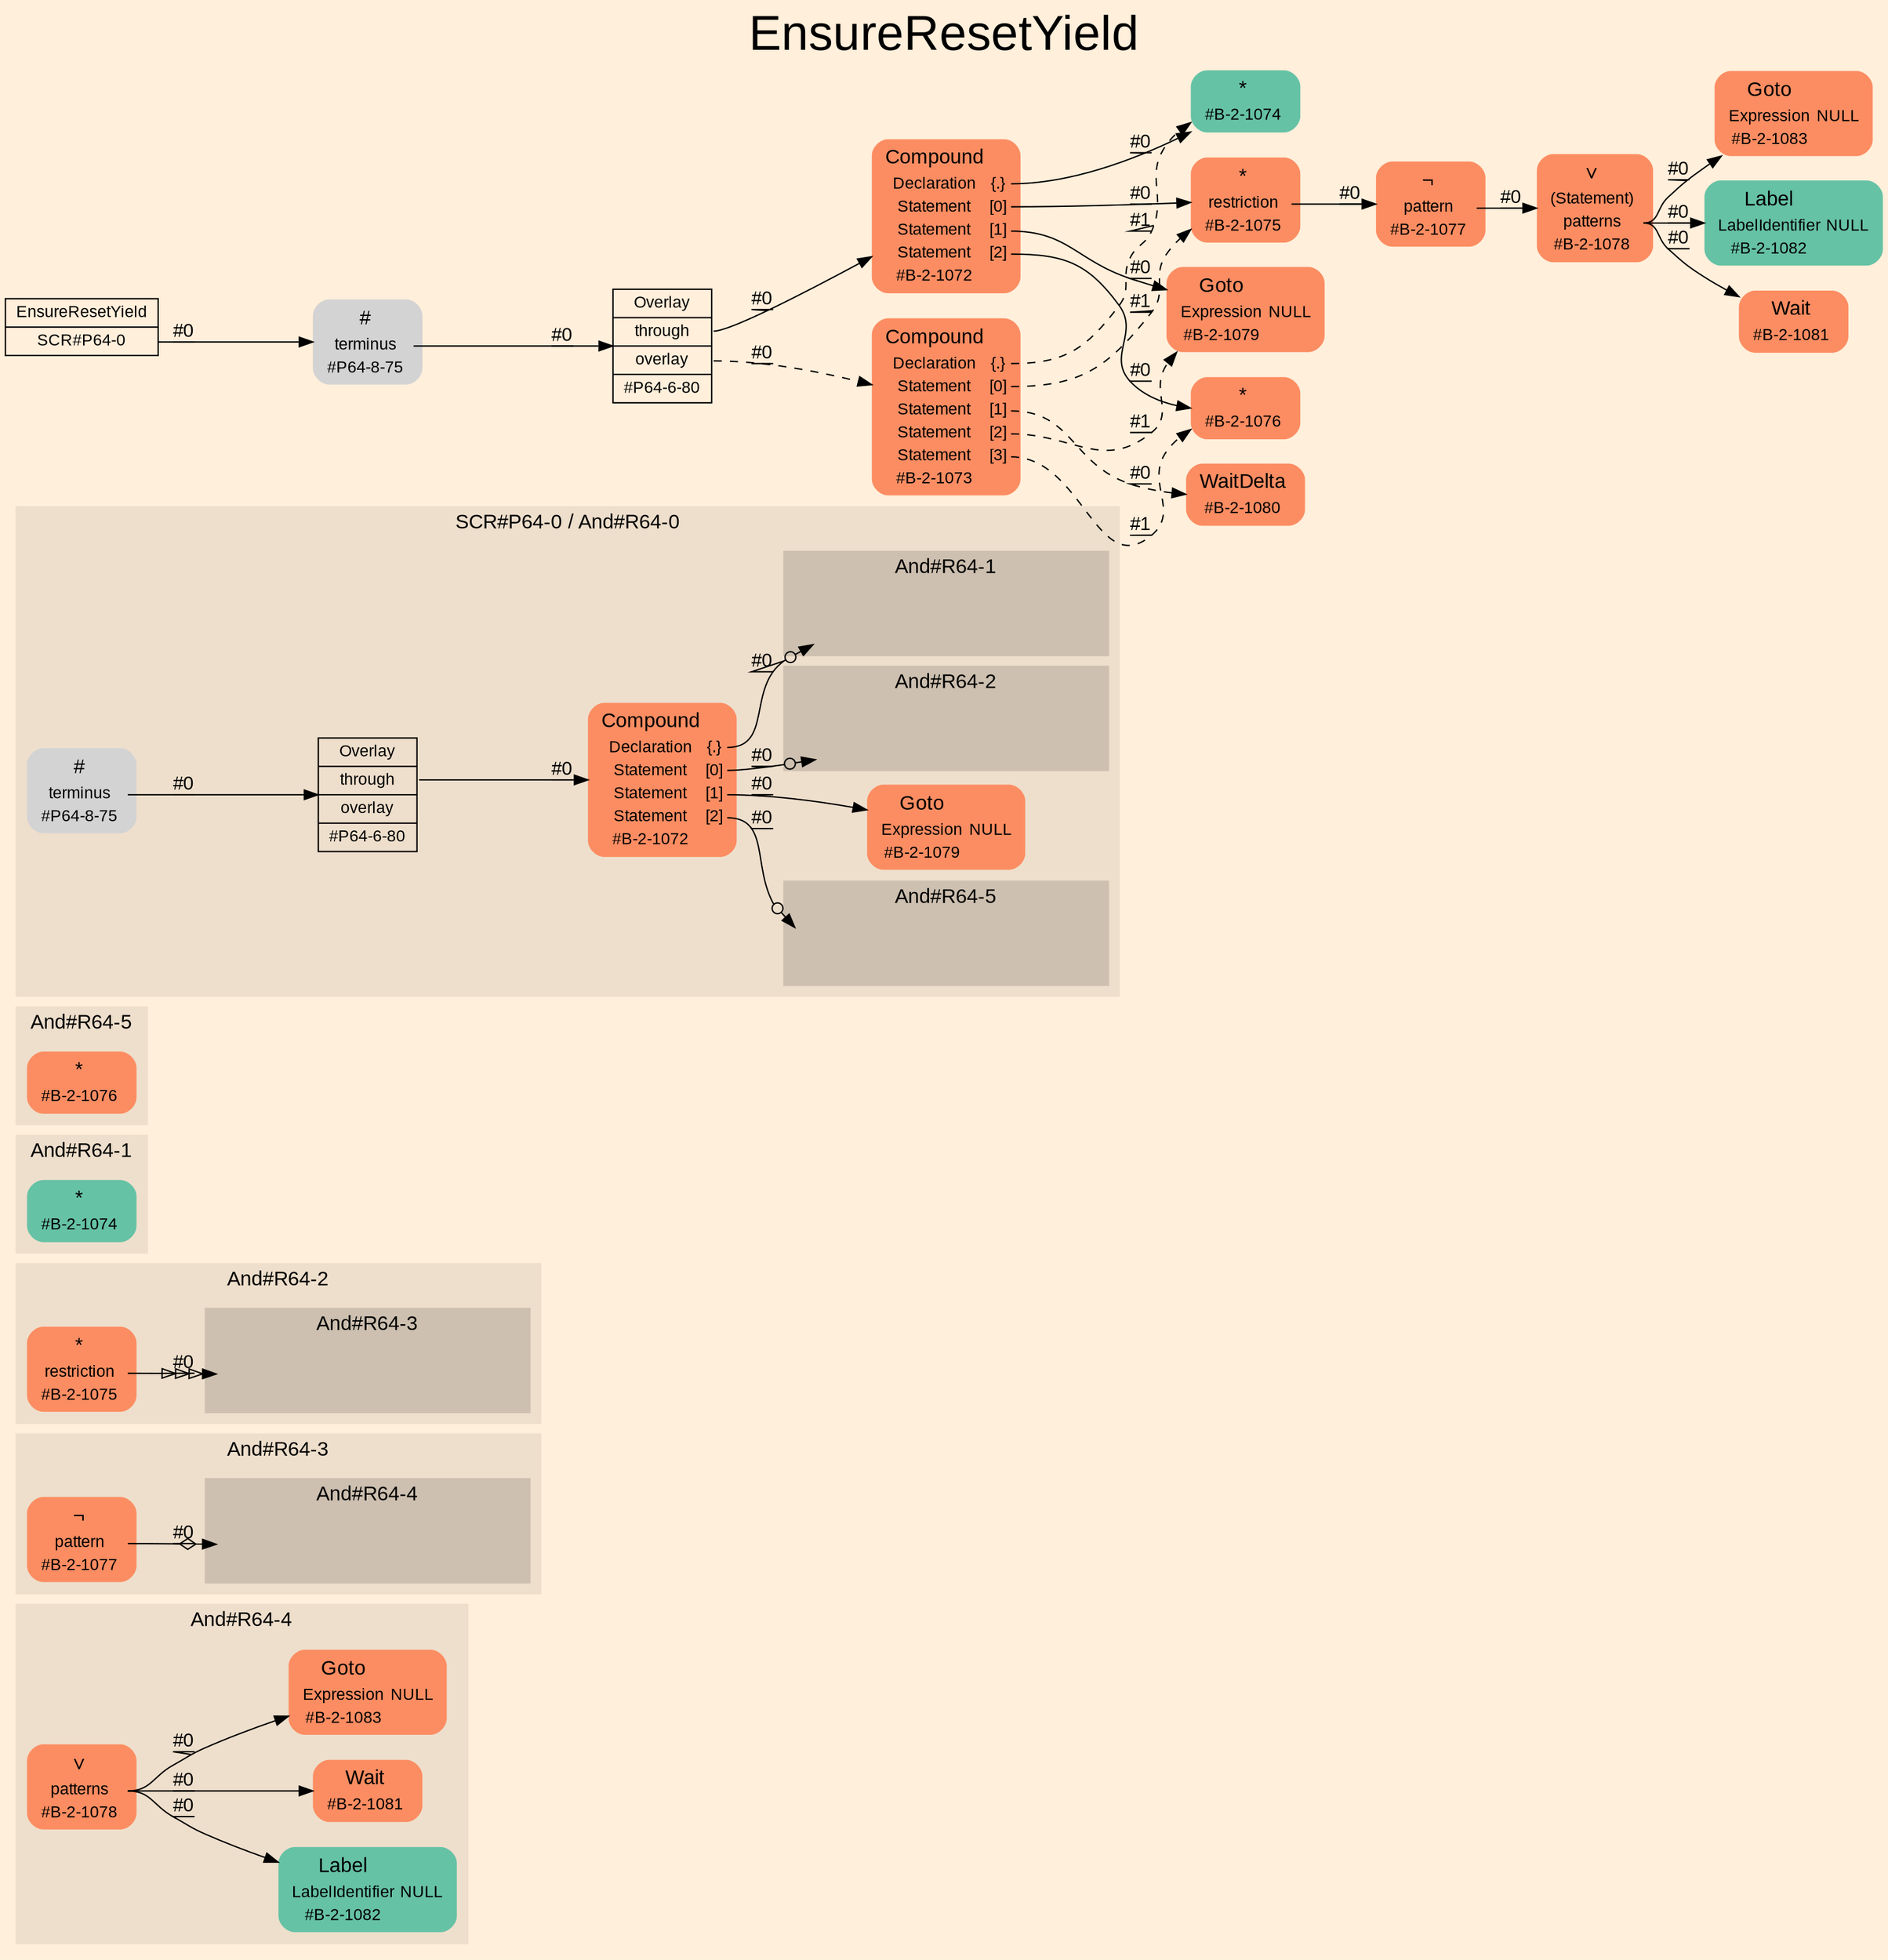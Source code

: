 digraph "EnsureResetYield" {
label = "EnsureResetYield"
labelloc = t
fontsize = "36"
graph [
    rankdir = "LR"
    ranksep = 0.3
    bgcolor = antiquewhite1
    color = black
    fontcolor = black
    fontname = "Arial"
];
node [
    fontname = "Arial"
];
edge [
    fontname = "Arial"
];

// -------------------- figure And#R64-4 --------------------
// -------- region And#R64-4 ----------
subgraph "clusterAnd#R64-4" {
    label = "And#R64-4"
    style = "filled"
    color = antiquewhite2
    fontsize = "15"
    "And#R64-4/#B-2-1081" [
        // -------- block And#R64-4/#B-2-1081 ----------
        shape = "plaintext"
        fillcolor = "/set28/2"
        label = <<TABLE BORDER="0" CELLBORDER="0" CELLSPACING="0">
         <TR><TD><FONT POINT-SIZE="15.0">Wait</FONT></TD><TD></TD></TR>
         <TR><TD>#B-2-1081</TD><TD PORT="port0"></TD></TR>
        </TABLE>>
        style = "rounded,filled"
        fontsize = "12"
    ];
    
    "And#R64-4/#B-2-1078" [
        // -------- block And#R64-4/#B-2-1078 ----------
        shape = "plaintext"
        fillcolor = "/set28/2"
        label = <<TABLE BORDER="0" CELLBORDER="0" CELLSPACING="0">
         <TR><TD><FONT POINT-SIZE="15.0">∨</FONT></TD><TD></TD></TR>
         <TR><TD>patterns</TD><TD PORT="port0"></TD></TR>
         <TR><TD>#B-2-1078</TD><TD PORT="port1"></TD></TR>
        </TABLE>>
        style = "rounded,filled"
        fontsize = "12"
    ];
    
    "And#R64-4/#B-2-1083" [
        // -------- block And#R64-4/#B-2-1083 ----------
        shape = "plaintext"
        fillcolor = "/set28/2"
        label = <<TABLE BORDER="0" CELLBORDER="0" CELLSPACING="0">
         <TR><TD><FONT POINT-SIZE="15.0">Goto</FONT></TD><TD></TD></TR>
         <TR><TD>Expression</TD><TD PORT="port0">NULL</TD></TR>
         <TR><TD>#B-2-1083</TD><TD PORT="port1"></TD></TR>
        </TABLE>>
        style = "rounded,filled"
        fontsize = "12"
    ];
    
    "And#R64-4/#B-2-1082" [
        // -------- block And#R64-4/#B-2-1082 ----------
        shape = "plaintext"
        fillcolor = "/set28/1"
        label = <<TABLE BORDER="0" CELLBORDER="0" CELLSPACING="0">
         <TR><TD><FONT POINT-SIZE="15.0">Label</FONT></TD><TD></TD></TR>
         <TR><TD>LabelIdentifier</TD><TD PORT="port0">NULL</TD></TR>
         <TR><TD>#B-2-1082</TD><TD PORT="port1"></TD></TR>
        </TABLE>>
        style = "rounded,filled"
        fontsize = "12"
    ];
    
}

"And#R64-4/#B-2-1078":port0 -> "And#R64-4/#B-2-1083" [
    label = "#0"
    decorate = true
    color = black
    fontcolor = black
];

"And#R64-4/#B-2-1078":port0 -> "And#R64-4/#B-2-1082" [
    label = "#0"
    decorate = true
    color = black
    fontcolor = black
];

"And#R64-4/#B-2-1078":port0 -> "And#R64-4/#B-2-1081" [
    label = "#0"
    decorate = true
    color = black
    fontcolor = black
];


// -------------------- figure And#R64-3 --------------------
// -------- region And#R64-3 ----------
subgraph "clusterAnd#R64-3" {
    label = "And#R64-3"
    style = "filled"
    color = antiquewhite2
    fontsize = "15"
    "And#R64-3/#B-2-1077" [
        // -------- block And#R64-3/#B-2-1077 ----------
        shape = "plaintext"
        fillcolor = "/set28/2"
        label = <<TABLE BORDER="0" CELLBORDER="0" CELLSPACING="0">
         <TR><TD><FONT POINT-SIZE="15.0">¬</FONT></TD><TD></TD></TR>
         <TR><TD>pattern</TD><TD PORT="port0"></TD></TR>
         <TR><TD>#B-2-1077</TD><TD PORT="port1"></TD></TR>
        </TABLE>>
        style = "rounded,filled"
        fontsize = "12"
    ];
    
    // -------- region And#R64-3/And#R64-4 ----------
    subgraph "clusterAnd#R64-3/And#R64-4" {
        label = "And#R64-4"
        style = "filled"
        color = antiquewhite3
        fontsize = "15"
        "And#R64-3/And#R64-4/#B-2-1078" [
            // -------- block And#R64-3/And#R64-4/#B-2-1078 ----------
            shape = none
            fillcolor = "/set28/2"
            style = "invisible"
        ];
        
    }
    
}

"And#R64-3/#B-2-1077":port0 -> "And#R64-3/And#R64-4/#B-2-1078" [
    arrowhead="normalnoneodiamond"
    label = "#0"
    decorate = true
    color = black
    fontcolor = black
];


// -------------------- figure And#R64-2 --------------------
// -------- region And#R64-2 ----------
subgraph "clusterAnd#R64-2" {
    label = "And#R64-2"
    style = "filled"
    color = antiquewhite2
    fontsize = "15"
    "And#R64-2/#B-2-1075" [
        // -------- block And#R64-2/#B-2-1075 ----------
        shape = "plaintext"
        fillcolor = "/set28/2"
        label = <<TABLE BORDER="0" CELLBORDER="0" CELLSPACING="0">
         <TR><TD><FONT POINT-SIZE="15.0">*</FONT></TD><TD></TD></TR>
         <TR><TD>restriction</TD><TD PORT="port0"></TD></TR>
         <TR><TD>#B-2-1075</TD><TD PORT="port1"></TD></TR>
        </TABLE>>
        style = "rounded,filled"
        fontsize = "12"
    ];
    
    // -------- region And#R64-2/And#R64-3 ----------
    subgraph "clusterAnd#R64-2/And#R64-3" {
        label = "And#R64-3"
        style = "filled"
        color = antiquewhite3
        fontsize = "15"
        "And#R64-2/And#R64-3/#B-2-1077" [
            // -------- block And#R64-2/And#R64-3/#B-2-1077 ----------
            shape = none
            fillcolor = "/set28/2"
            style = "invisible"
        ];
        
    }
    
}

"And#R64-2/#B-2-1075":port0 -> "And#R64-2/And#R64-3/#B-2-1077" [
    arrowhead="normalonormalonormalonormal"
    label = "#0"
    decorate = true
    color = black
    fontcolor = black
];


// -------------------- figure And#R64-1 --------------------
// -------- region And#R64-1 ----------
subgraph "clusterAnd#R64-1" {
    label = "And#R64-1"
    style = "filled"
    color = antiquewhite2
    fontsize = "15"
    "And#R64-1/#B-2-1074" [
        // -------- block And#R64-1/#B-2-1074 ----------
        shape = "plaintext"
        fillcolor = "/set28/1"
        label = <<TABLE BORDER="0" CELLBORDER="0" CELLSPACING="0">
         <TR><TD><FONT POINT-SIZE="15.0">*</FONT></TD><TD></TD></TR>
         <TR><TD>#B-2-1074</TD><TD PORT="port0"></TD></TR>
        </TABLE>>
        style = "rounded,filled"
        fontsize = "12"
    ];
    
}


// -------------------- figure And#R64-5 --------------------
// -------- region And#R64-5 ----------
subgraph "clusterAnd#R64-5" {
    label = "And#R64-5"
    style = "filled"
    color = antiquewhite2
    fontsize = "15"
    "And#R64-5/#B-2-1076" [
        // -------- block And#R64-5/#B-2-1076 ----------
        shape = "plaintext"
        fillcolor = "/set28/2"
        label = <<TABLE BORDER="0" CELLBORDER="0" CELLSPACING="0">
         <TR><TD><FONT POINT-SIZE="15.0">*</FONT></TD><TD></TD></TR>
         <TR><TD>#B-2-1076</TD><TD PORT="port0"></TD></TR>
        </TABLE>>
        style = "rounded,filled"
        fontsize = "12"
    ];
    
}


// -------------------- figure And#R64-0 --------------------
// -------- region And#R64-0 ----------
subgraph "clusterAnd#R64-0" {
    label = "SCR#P64-0 / And#R64-0"
    style = "filled"
    color = antiquewhite2
    fontsize = "15"
    "And#R64-0/#P64-8-75" [
        // -------- block And#R64-0/#P64-8-75 ----------
        shape = "plaintext"
        label = <<TABLE BORDER="0" CELLBORDER="0" CELLSPACING="0">
         <TR><TD><FONT POINT-SIZE="15.0">#</FONT></TD><TD></TD></TR>
         <TR><TD>terminus</TD><TD PORT="port0"></TD></TR>
         <TR><TD>#P64-8-75</TD><TD PORT="port1"></TD></TR>
        </TABLE>>
        style = "rounded,filled"
        fontsize = "12"
    ];
    
    "And#R64-0/#B-2-1079" [
        // -------- block And#R64-0/#B-2-1079 ----------
        shape = "plaintext"
        fillcolor = "/set28/2"
        label = <<TABLE BORDER="0" CELLBORDER="0" CELLSPACING="0">
         <TR><TD><FONT POINT-SIZE="15.0">Goto</FONT></TD><TD></TD></TR>
         <TR><TD>Expression</TD><TD PORT="port0">NULL</TD></TR>
         <TR><TD>#B-2-1079</TD><TD PORT="port1"></TD></TR>
        </TABLE>>
        style = "rounded,filled"
        fontsize = "12"
    ];
    
    "And#R64-0/#B-2-1072" [
        // -------- block And#R64-0/#B-2-1072 ----------
        shape = "plaintext"
        fillcolor = "/set28/2"
        label = <<TABLE BORDER="0" CELLBORDER="0" CELLSPACING="0">
         <TR><TD><FONT POINT-SIZE="15.0">Compound</FONT></TD><TD></TD></TR>
         <TR><TD>Declaration</TD><TD PORT="port0">{.}</TD></TR>
         <TR><TD>Statement</TD><TD PORT="port1">[0]</TD></TR>
         <TR><TD>Statement</TD><TD PORT="port2">[1]</TD></TR>
         <TR><TD>Statement</TD><TD PORT="port3">[2]</TD></TR>
         <TR><TD>#B-2-1072</TD><TD PORT="port4"></TD></TR>
        </TABLE>>
        style = "rounded,filled"
        fontsize = "12"
    ];
    
    "And#R64-0/#P64-6-80" [
        // -------- block And#R64-0/#P64-6-80 ----------
        shape = "record"
        fillcolor = antiquewhite2
        label = "<fixed> Overlay | <port0> through | <port1> overlay | <port2> #P64-6-80"
        style = "filled"
        fontsize = "12"
        color = black
        fontcolor = black
    ];
    
    // -------- region And#R64-0/And#R64-1 ----------
    subgraph "clusterAnd#R64-0/And#R64-1" {
        label = "And#R64-1"
        style = "filled"
        color = antiquewhite3
        fontsize = "15"
        "And#R64-0/And#R64-1/#B-2-1074" [
            // -------- block And#R64-0/And#R64-1/#B-2-1074 ----------
            shape = none
            fillcolor = "/set28/1"
            style = "invisible"
        ];
        
    }
    
    // -------- region And#R64-0/And#R64-2 ----------
    subgraph "clusterAnd#R64-0/And#R64-2" {
        label = "And#R64-2"
        style = "filled"
        color = antiquewhite3
        fontsize = "15"
        "And#R64-0/And#R64-2/#B-2-1075" [
            // -------- block And#R64-0/And#R64-2/#B-2-1075 ----------
            shape = none
            fillcolor = "/set28/2"
            style = "invisible"
        ];
        
    }
    
    // -------- region And#R64-0/And#R64-5 ----------
    subgraph "clusterAnd#R64-0/And#R64-5" {
        label = "And#R64-5"
        style = "filled"
        color = antiquewhite3
        fontsize = "15"
        "And#R64-0/And#R64-5/#B-2-1076" [
            // -------- block And#R64-0/And#R64-5/#B-2-1076 ----------
            shape = none
            fillcolor = "/set28/2"
            style = "invisible"
        ];
        
    }
    
}

"And#R64-0/#P64-8-75":port0 -> "And#R64-0/#P64-6-80" [
    label = "#0"
    decorate = true
    color = black
    fontcolor = black
];

"And#R64-0/#B-2-1072":port0 -> "And#R64-0/And#R64-1/#B-2-1074" [
    arrowhead="normalnoneodot"
    label = "#0"
    decorate = true
    color = black
    fontcolor = black
];

"And#R64-0/#B-2-1072":port1 -> "And#R64-0/And#R64-2/#B-2-1075" [
    arrowhead="normalnoneodot"
    label = "#0"
    decorate = true
    color = black
    fontcolor = black
];

"And#R64-0/#B-2-1072":port2 -> "And#R64-0/#B-2-1079" [
    label = "#0"
    decorate = true
    color = black
    fontcolor = black
];

"And#R64-0/#B-2-1072":port3 -> "And#R64-0/And#R64-5/#B-2-1076" [
    arrowhead="normalnoneodot"
    label = "#0"
    decorate = true
    color = black
    fontcolor = black
];

"And#R64-0/#P64-6-80":port0 -> "And#R64-0/#B-2-1072" [
    label = "#0"
    decorate = true
    color = black
    fontcolor = black
];


// -------------------- transformation figure --------------------
"CR#P64-0" [
    // -------- block CR#P64-0 ----------
    shape = "record"
    fillcolor = antiquewhite1
    label = "<fixed> EnsureResetYield | <port0> SCR#P64-0"
    style = "filled"
    fontsize = "12"
    color = black
    fontcolor = black
];

"#P64-8-75" [
    // -------- block #P64-8-75 ----------
    shape = "plaintext"
    label = <<TABLE BORDER="0" CELLBORDER="0" CELLSPACING="0">
     <TR><TD><FONT POINT-SIZE="15.0">#</FONT></TD><TD></TD></TR>
     <TR><TD>terminus</TD><TD PORT="port0"></TD></TR>
     <TR><TD>#P64-8-75</TD><TD PORT="port1"></TD></TR>
    </TABLE>>
    style = "rounded,filled"
    fontsize = "12"
];

"#P64-6-80" [
    // -------- block #P64-6-80 ----------
    shape = "record"
    fillcolor = antiquewhite1
    label = "<fixed> Overlay | <port0> through | <port1> overlay | <port2> #P64-6-80"
    style = "filled"
    fontsize = "12"
    color = black
    fontcolor = black
];

"#B-2-1072" [
    // -------- block #B-2-1072 ----------
    shape = "plaintext"
    fillcolor = "/set28/2"
    label = <<TABLE BORDER="0" CELLBORDER="0" CELLSPACING="0">
     <TR><TD><FONT POINT-SIZE="15.0">Compound</FONT></TD><TD></TD></TR>
     <TR><TD>Declaration</TD><TD PORT="port0">{.}</TD></TR>
     <TR><TD>Statement</TD><TD PORT="port1">[0]</TD></TR>
     <TR><TD>Statement</TD><TD PORT="port2">[1]</TD></TR>
     <TR><TD>Statement</TD><TD PORT="port3">[2]</TD></TR>
     <TR><TD>#B-2-1072</TD><TD PORT="port4"></TD></TR>
    </TABLE>>
    style = "rounded,filled"
    fontsize = "12"
];

"#B-2-1074" [
    // -------- block #B-2-1074 ----------
    shape = "plaintext"
    fillcolor = "/set28/1"
    label = <<TABLE BORDER="0" CELLBORDER="0" CELLSPACING="0">
     <TR><TD><FONT POINT-SIZE="15.0">*</FONT></TD><TD></TD></TR>
     <TR><TD>#B-2-1074</TD><TD PORT="port0"></TD></TR>
    </TABLE>>
    style = "rounded,filled"
    fontsize = "12"
];

"#B-2-1075" [
    // -------- block #B-2-1075 ----------
    shape = "plaintext"
    fillcolor = "/set28/2"
    label = <<TABLE BORDER="0" CELLBORDER="0" CELLSPACING="0">
     <TR><TD><FONT POINT-SIZE="15.0">*</FONT></TD><TD></TD></TR>
     <TR><TD>restriction</TD><TD PORT="port0"></TD></TR>
     <TR><TD>#B-2-1075</TD><TD PORT="port1"></TD></TR>
    </TABLE>>
    style = "rounded,filled"
    fontsize = "12"
];

"#B-2-1077" [
    // -------- block #B-2-1077 ----------
    shape = "plaintext"
    fillcolor = "/set28/2"
    label = <<TABLE BORDER="0" CELLBORDER="0" CELLSPACING="0">
     <TR><TD><FONT POINT-SIZE="15.0">¬</FONT></TD><TD></TD></TR>
     <TR><TD>pattern</TD><TD PORT="port0"></TD></TR>
     <TR><TD>#B-2-1077</TD><TD PORT="port1"></TD></TR>
    </TABLE>>
    style = "rounded,filled"
    fontsize = "12"
];

"#B-2-1078" [
    // -------- block #B-2-1078 ----------
    shape = "plaintext"
    fillcolor = "/set28/2"
    label = <<TABLE BORDER="0" CELLBORDER="0" CELLSPACING="0">
     <TR><TD><FONT POINT-SIZE="15.0">∨</FONT></TD><TD></TD></TR>
     <TR><TD>(Statement)</TD><TD PORT="port0"></TD></TR>
     <TR><TD>patterns</TD><TD PORT="port1"></TD></TR>
     <TR><TD>#B-2-1078</TD><TD PORT="port2"></TD></TR>
    </TABLE>>
    style = "rounded,filled"
    fontsize = "12"
];

"#B-2-1083" [
    // -------- block #B-2-1083 ----------
    shape = "plaintext"
    fillcolor = "/set28/2"
    label = <<TABLE BORDER="0" CELLBORDER="0" CELLSPACING="0">
     <TR><TD><FONT POINT-SIZE="15.0">Goto</FONT></TD><TD></TD></TR>
     <TR><TD>Expression</TD><TD PORT="port0">NULL</TD></TR>
     <TR><TD>#B-2-1083</TD><TD PORT="port1"></TD></TR>
    </TABLE>>
    style = "rounded,filled"
    fontsize = "12"
];

"#B-2-1082" [
    // -------- block #B-2-1082 ----------
    shape = "plaintext"
    fillcolor = "/set28/1"
    label = <<TABLE BORDER="0" CELLBORDER="0" CELLSPACING="0">
     <TR><TD><FONT POINT-SIZE="15.0">Label</FONT></TD><TD></TD></TR>
     <TR><TD>LabelIdentifier</TD><TD PORT="port0">NULL</TD></TR>
     <TR><TD>#B-2-1082</TD><TD PORT="port1"></TD></TR>
    </TABLE>>
    style = "rounded,filled"
    fontsize = "12"
];

"#B-2-1081" [
    // -------- block #B-2-1081 ----------
    shape = "plaintext"
    fillcolor = "/set28/2"
    label = <<TABLE BORDER="0" CELLBORDER="0" CELLSPACING="0">
     <TR><TD><FONT POINT-SIZE="15.0">Wait</FONT></TD><TD></TD></TR>
     <TR><TD>#B-2-1081</TD><TD PORT="port0"></TD></TR>
    </TABLE>>
    style = "rounded,filled"
    fontsize = "12"
];

"#B-2-1079" [
    // -------- block #B-2-1079 ----------
    shape = "plaintext"
    fillcolor = "/set28/2"
    label = <<TABLE BORDER="0" CELLBORDER="0" CELLSPACING="0">
     <TR><TD><FONT POINT-SIZE="15.0">Goto</FONT></TD><TD></TD></TR>
     <TR><TD>Expression</TD><TD PORT="port0">NULL</TD></TR>
     <TR><TD>#B-2-1079</TD><TD PORT="port1"></TD></TR>
    </TABLE>>
    style = "rounded,filled"
    fontsize = "12"
];

"#B-2-1076" [
    // -------- block #B-2-1076 ----------
    shape = "plaintext"
    fillcolor = "/set28/2"
    label = <<TABLE BORDER="0" CELLBORDER="0" CELLSPACING="0">
     <TR><TD><FONT POINT-SIZE="15.0">*</FONT></TD><TD></TD></TR>
     <TR><TD>#B-2-1076</TD><TD PORT="port0"></TD></TR>
    </TABLE>>
    style = "rounded,filled"
    fontsize = "12"
];

"#B-2-1073" [
    // -------- block #B-2-1073 ----------
    shape = "plaintext"
    fillcolor = "/set28/2"
    label = <<TABLE BORDER="0" CELLBORDER="0" CELLSPACING="0">
     <TR><TD><FONT POINT-SIZE="15.0">Compound</FONT></TD><TD></TD></TR>
     <TR><TD>Declaration</TD><TD PORT="port0">{.}</TD></TR>
     <TR><TD>Statement</TD><TD PORT="port1">[0]</TD></TR>
     <TR><TD>Statement</TD><TD PORT="port2">[1]</TD></TR>
     <TR><TD>Statement</TD><TD PORT="port3">[2]</TD></TR>
     <TR><TD>Statement</TD><TD PORT="port4">[3]</TD></TR>
     <TR><TD>#B-2-1073</TD><TD PORT="port5"></TD></TR>
    </TABLE>>
    style = "rounded,filled"
    fontsize = "12"
];

"#B-2-1080" [
    // -------- block #B-2-1080 ----------
    shape = "plaintext"
    fillcolor = "/set28/2"
    label = <<TABLE BORDER="0" CELLBORDER="0" CELLSPACING="0">
     <TR><TD><FONT POINT-SIZE="15.0">WaitDelta</FONT></TD><TD></TD></TR>
     <TR><TD>#B-2-1080</TD><TD PORT="port0"></TD></TR>
    </TABLE>>
    style = "rounded,filled"
    fontsize = "12"
];

"CR#P64-0":port0 -> "#P64-8-75" [
    label = "#0"
    decorate = true
    color = black
    fontcolor = black
];

"#P64-8-75":port0 -> "#P64-6-80" [
    label = "#0"
    decorate = true
    color = black
    fontcolor = black
];

"#P64-6-80":port0 -> "#B-2-1072" [
    label = "#0"
    decorate = true
    color = black
    fontcolor = black
];

"#P64-6-80":port1 -> "#B-2-1073" [
    style="dashed"
    label = "#0"
    decorate = true
    color = black
    fontcolor = black
];

"#B-2-1072":port0 -> "#B-2-1074" [
    label = "#0"
    decorate = true
    color = black
    fontcolor = black
];

"#B-2-1072":port1 -> "#B-2-1075" [
    label = "#0"
    decorate = true
    color = black
    fontcolor = black
];

"#B-2-1072":port2 -> "#B-2-1079" [
    label = "#0"
    decorate = true
    color = black
    fontcolor = black
];

"#B-2-1072":port3 -> "#B-2-1076" [
    label = "#0"
    decorate = true
    color = black
    fontcolor = black
];

"#B-2-1075":port0 -> "#B-2-1077" [
    label = "#0"
    decorate = true
    color = black
    fontcolor = black
];

"#B-2-1077":port0 -> "#B-2-1078" [
    label = "#0"
    decorate = true
    color = black
    fontcolor = black
];

"#B-2-1078":port1 -> "#B-2-1083" [
    label = "#0"
    decorate = true
    color = black
    fontcolor = black
];

"#B-2-1078":port1 -> "#B-2-1082" [
    label = "#0"
    decorate = true
    color = black
    fontcolor = black
];

"#B-2-1078":port1 -> "#B-2-1081" [
    label = "#0"
    decorate = true
    color = black
    fontcolor = black
];

"#B-2-1073":port0 -> "#B-2-1074" [
    style="dashed"
    label = "#1"
    decorate = true
    color = black
    fontcolor = black
];

"#B-2-1073":port1 -> "#B-2-1075" [
    style="dashed"
    label = "#1"
    decorate = true
    color = black
    fontcolor = black
];

"#B-2-1073":port2 -> "#B-2-1080" [
    style="dashed"
    label = "#0"
    decorate = true
    color = black
    fontcolor = black
];

"#B-2-1073":port3 -> "#B-2-1079" [
    style="dashed"
    label = "#1"
    decorate = true
    color = black
    fontcolor = black
];

"#B-2-1073":port4 -> "#B-2-1076" [
    style="dashed"
    label = "#1"
    decorate = true
    color = black
    fontcolor = black
];


}

